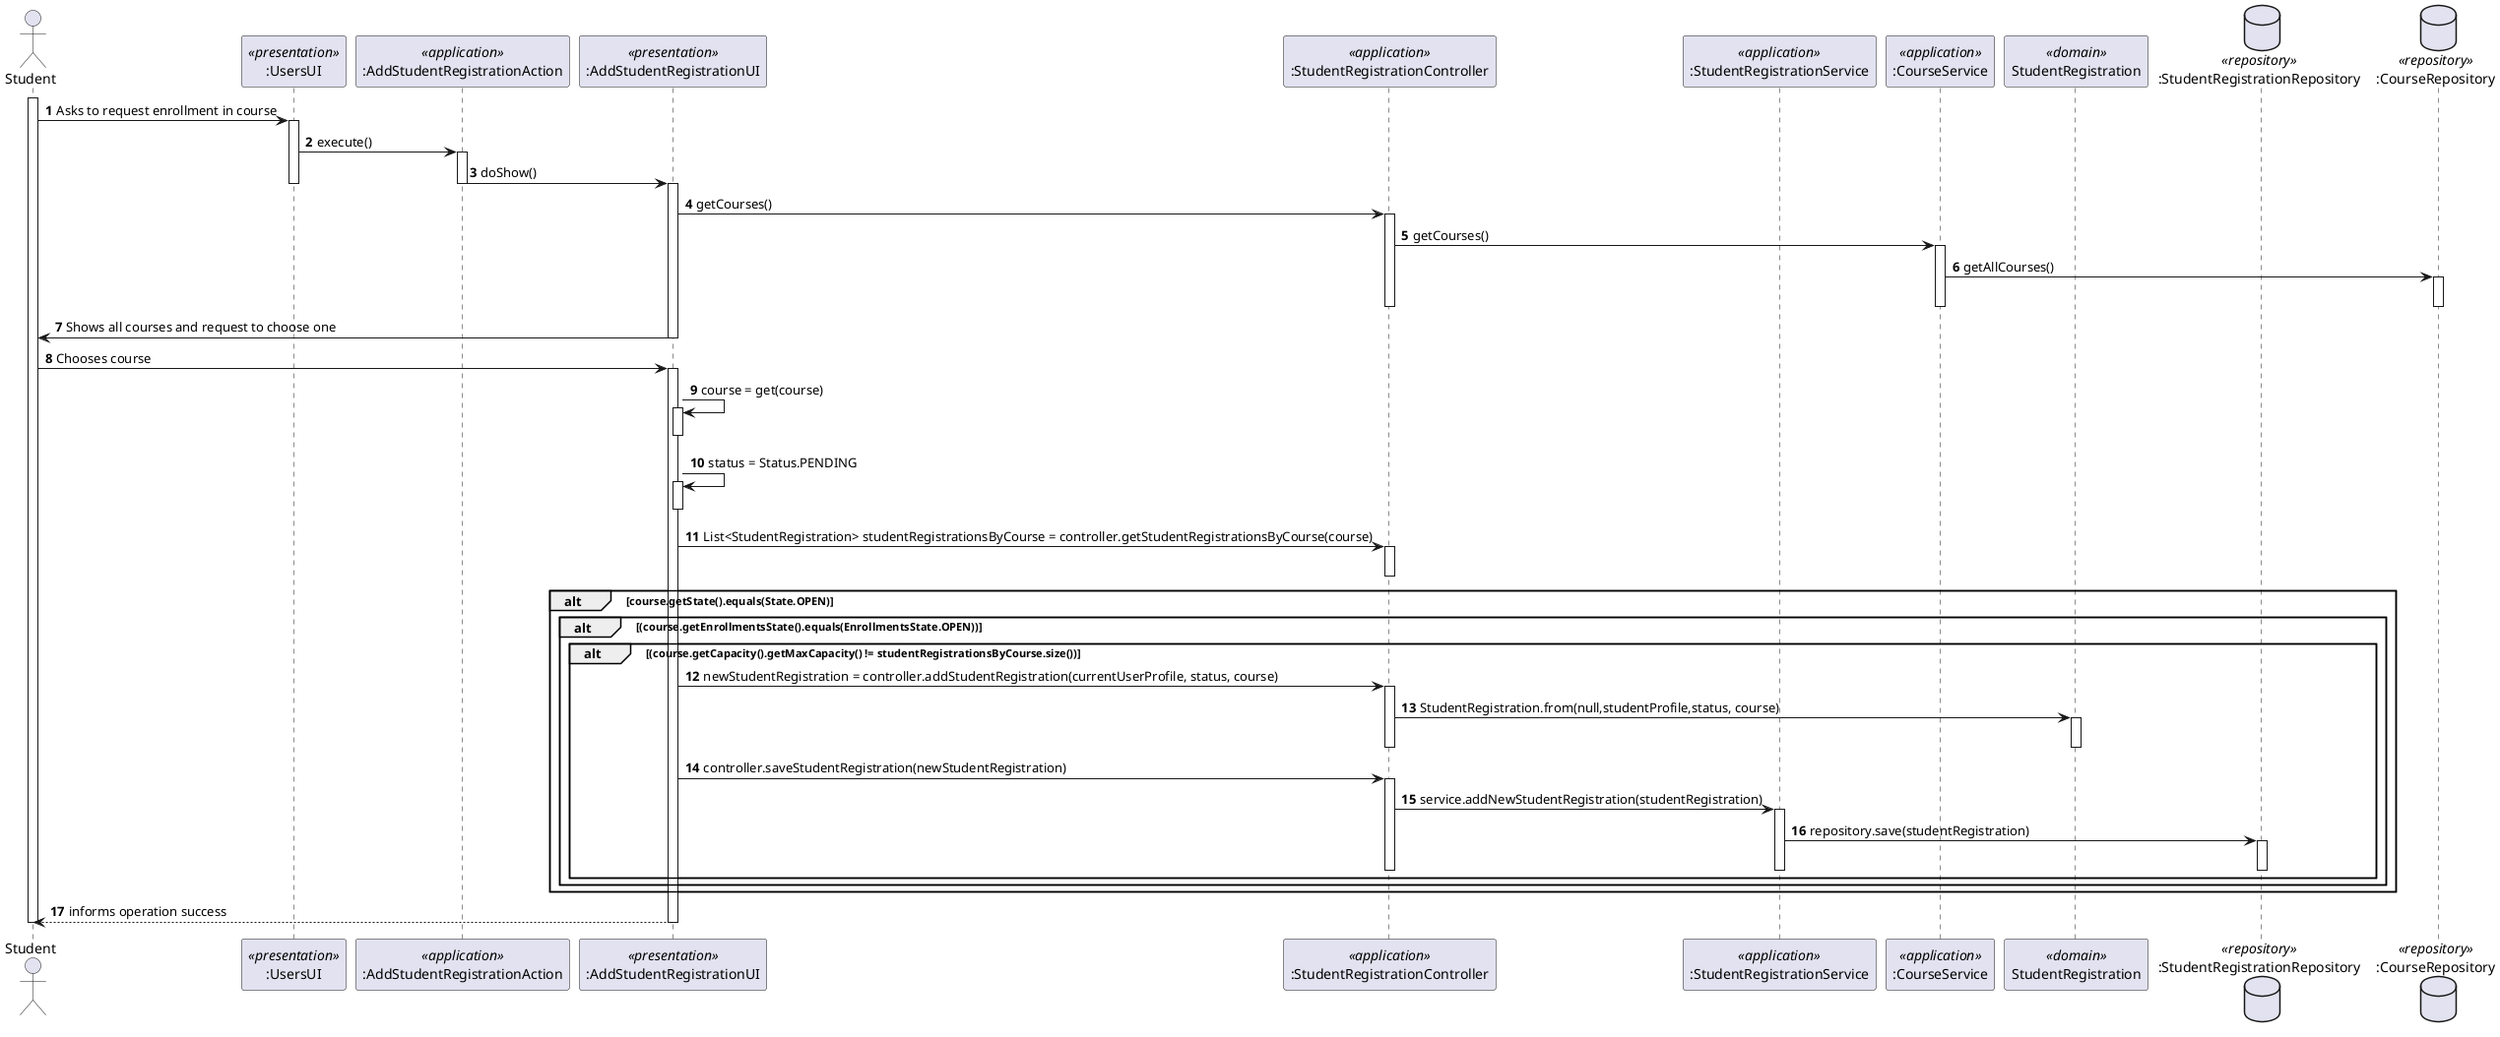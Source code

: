 @startuml
'https://plantuml.com/sequence-diagram

autonumber

actor student as "Student"

participant ":UsersUI" as ui <<presentation>>
participant ":AddStudentRegistrationAction" as action <<application>>
participant ":AddStudentRegistrationUI" as registrationUI <<presentation>>
participant ":StudentRegistrationController" as controller <<application>>
participant ":StudentRegistrationService" as service <<application>>
participant ":CourseService" as serviceCourse <<application>>
participant "StudentRegistration" as studentRegistration <<domain>>
database ":StudentRegistrationRepository" as repository <<repository>>
database ":CourseRepository" as repositoryCourse <<repository>>

activate student

student -> ui : Asks to request enrollment in course
activate ui
ui -> action : execute()
activate action
action -> registrationUI : doShow()
deactivate action
deactivate ui
activate registrationUI
registrationUI -> controller : getCourses()
activate controller
controller -> serviceCourse : getCourses()
activate serviceCourse
serviceCourse -> repositoryCourse : getAllCourses()
activate repositoryCourse
deactivate repositoryCourse
deactivate serviceCourse
deactivate controller
registrationUI -> student : Shows all courses and request to choose one
deactivate registrationUI
student -> registrationUI : Chooses course
activate registrationUI
registrationUI -> registrationUI : course = get(course)
activate registrationUI
deactivate registrationUI
registrationUI -> registrationUI : status = Status.PENDING
activate registrationUI
deactivate registrationUI
registrationUI -> controller : List<StudentRegistration> studentRegistrationsByCourse = controller.getStudentRegistrationsByCourse(course)
activate controller
deactivate controller
alt course.getState().equals(State.OPEN)
    alt (course.getEnrollmentsState().equals(EnrollmentsState.OPEN))
        alt (course.getCapacity().getMaxCapacity() != studentRegistrationsByCourse.size())
            registrationUI -> controller : newStudentRegistration = controller.addStudentRegistration(currentUserProfile, status, course)
            activate controller
            controller -> studentRegistration : StudentRegistration.from(null,studentProfile,status, course)
            activate studentRegistration
            deactivate studentRegistration
            deactivate controller
            registrationUI -> controller : controller.saveStudentRegistration(newStudentRegistration)
            activate controller
            controller -> service : service.addNewStudentRegistration(studentRegistration)
            activate service
            service -> repository : repository.save(studentRegistration)
            activate repository
            deactivate repository
            deactivate service
            deactivate controller

        end
    end
end

registrationUI --> student : informs operation success
deactivate registrationUI
deactivate student


@enduml